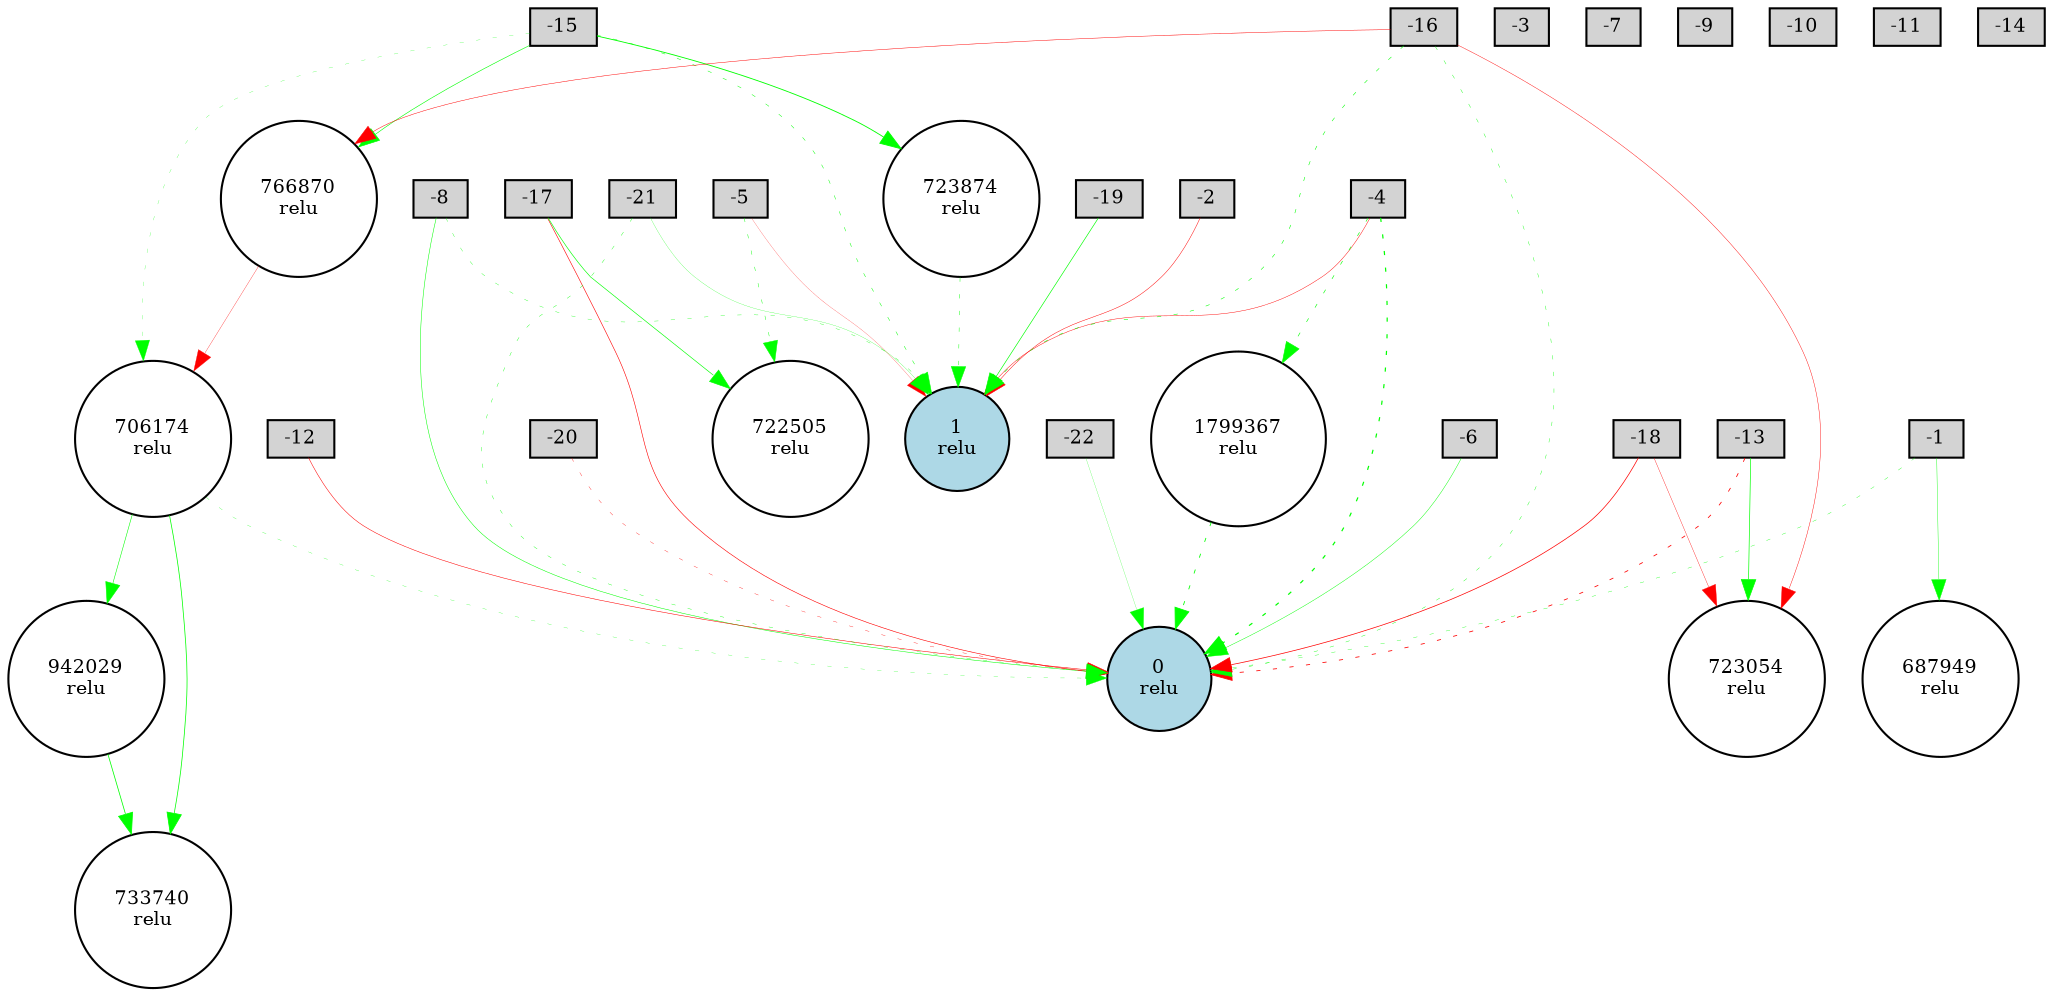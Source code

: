 digraph {
	node [fontsize=9 height=0.2 shape=circle width=0.2]
	A [label=-1 fillcolor=lightgray shape=box style=filled]
	B [label=-2 fillcolor=lightgray shape=box style=filled]
	-3 [label=-3 fillcolor=lightgray shape=box style=filled]
	-4 [label=-4 fillcolor=lightgray shape=box style=filled]
	-5 [label=-5 fillcolor=lightgray shape=box style=filled]
	-6 [label=-6 fillcolor=lightgray shape=box style=filled]
	-7 [label=-7 fillcolor=lightgray shape=box style=filled]
	-8 [label=-8 fillcolor=lightgray shape=box style=filled]
	-9 [label=-9 fillcolor=lightgray shape=box style=filled]
	-10 [label=-10 fillcolor=lightgray shape=box style=filled]
	-11 [label=-11 fillcolor=lightgray shape=box style=filled]
	-12 [label=-12 fillcolor=lightgray shape=box style=filled]
	-13 [label=-13 fillcolor=lightgray shape=box style=filled]
	-14 [label=-14 fillcolor=lightgray shape=box style=filled]
	-15 [label=-15 fillcolor=lightgray shape=box style=filled]
	-16 [label=-16 fillcolor=lightgray shape=box style=filled]
	-17 [label=-17 fillcolor=lightgray shape=box style=filled]
	-18 [label=-18 fillcolor=lightgray shape=box style=filled]
	-19 [label=-19 fillcolor=lightgray shape=box style=filled]
	-20 [label=-20 fillcolor=lightgray shape=box style=filled]
	-21 [label=-21 fillcolor=lightgray shape=box style=filled]
	-22 [label=-22 fillcolor=lightgray shape=box style=filled]
	"A XOR B" [label="0
relu" fillcolor=lightblue style=filled]
	1 [label="1
relu" fillcolor=lightblue style=filled]
	723874 [label="723874
relu" fillcolor=white style=filled]
	1799367 [label="1799367
relu" fillcolor=white style=filled]
	722505 [label="722505
relu" fillcolor=white style=filled]
	733740 [label="733740
relu" fillcolor=white style=filled]
	687949 [label="687949
relu" fillcolor=white style=filled]
	723054 [label="723054
relu" fillcolor=white style=filled]
	942029 [label="942029
relu" fillcolor=white style=filled]
	766870 [label="766870
relu" fillcolor=white style=filled]
	706174 [label="706174
relu" fillcolor=white style=filled]
	-4 -> "A XOR B" [color=green penwidth=0.5774761237576919 style=dotted]
	-5 -> 1 [color=red penwidth=0.1011455286395064 style=solid]
	-8 -> "A XOR B" [color=green penwidth=0.2453176074695371 style=solid]
	-17 -> "A XOR B" [color=red penwidth=0.2840201368174776 style=solid]
	-18 -> "A XOR B" [color=red penwidth=0.3411771407492269 style=solid]
	-15 -> 1 [color=green penwidth=0.23021413165468912 style=dotted]
	-21 -> "A XOR B" [color=green penwidth=0.18057249271313447 style=dotted]
	-16 -> 1 [color=green penwidth=0.2630773792798433 style=dotted]
	-22 -> "A XOR B" [color=green penwidth=0.10419053777464819 style=solid]
	-21 -> 1 [color=green penwidth=0.1115792097518989 style=solid]
	-12 -> "A XOR B" [color=red penwidth=0.24833807884788314 style=solid]
	-19 -> 1 [color=green penwidth=0.3107623093826218 style=solid]
	-13 -> "A XOR B" [color=red penwidth=0.3840730834840187 style=dotted]
	-16 -> "A XOR B" [color=green penwidth=0.1864550691961977 style=dotted]
	-8 -> 1 [color=green penwidth=0.1615140838580958 style=dotted]
	-6 -> "A XOR B" [color=green penwidth=0.2142929089768441 style=solid]
	-20 -> "A XOR B" [color=red penwidth=0.16217922663075438 style=dotted]
	B -> 1 [color=red penwidth=0.2263073888001396 style=solid]
	-4 -> 1 [color=red penwidth=0.2113645541203189 style=solid]
	A -> "A XOR B" [color=green penwidth=0.16432099310348058 style=dotted]
	A -> 687949 [color=green penwidth=0.19119720351347066 style=solid]
	-15 -> 706174 [color=green penwidth=0.11581471868603208 style=dotted]
	706174 -> "A XOR B" [color=green penwidth=0.12568578100269875 style=dotted]
	-5 -> 722505 [color=green penwidth=0.2064606930629862 style=dotted]
	-18 -> 723054 [color=red penwidth=0.16917960778639707 style=solid]
	-15 -> 723874 [color=green penwidth=0.4176103101703398 style=solid]
	723874 -> 1 [color=green penwidth=0.21834728241929882 style=dotted]
	-13 -> 723054 [color=green penwidth=0.32616716102437227 style=solid]
	-17 -> 722505 [color=green penwidth=0.3016547046040708 style=solid]
	706174 -> 733740 [color=green penwidth=0.3587231764147235 style=solid]
	-15 -> 766870 [color=green penwidth=0.28346983539316883 style=solid]
	766870 -> 706174 [color=red penwidth=0.14492819970205253 style=solid]
	706174 -> 942029 [color=green penwidth=0.26584333214087813 style=solid]
	942029 -> 733740 [color=green penwidth=0.3674845176460422 style=solid]
	-16 -> 723054 [color=red penwidth=0.20627395616872585 style=solid]
	-4 -> 1799367 [color=green penwidth=0.29390084982482967 style=dotted]
	1799367 -> "A XOR B" [color=green penwidth=0.3944329768645013 style=dotted]
	-16 -> 766870 [color=red penwidth=0.22516308231820922 style=solid]
}
